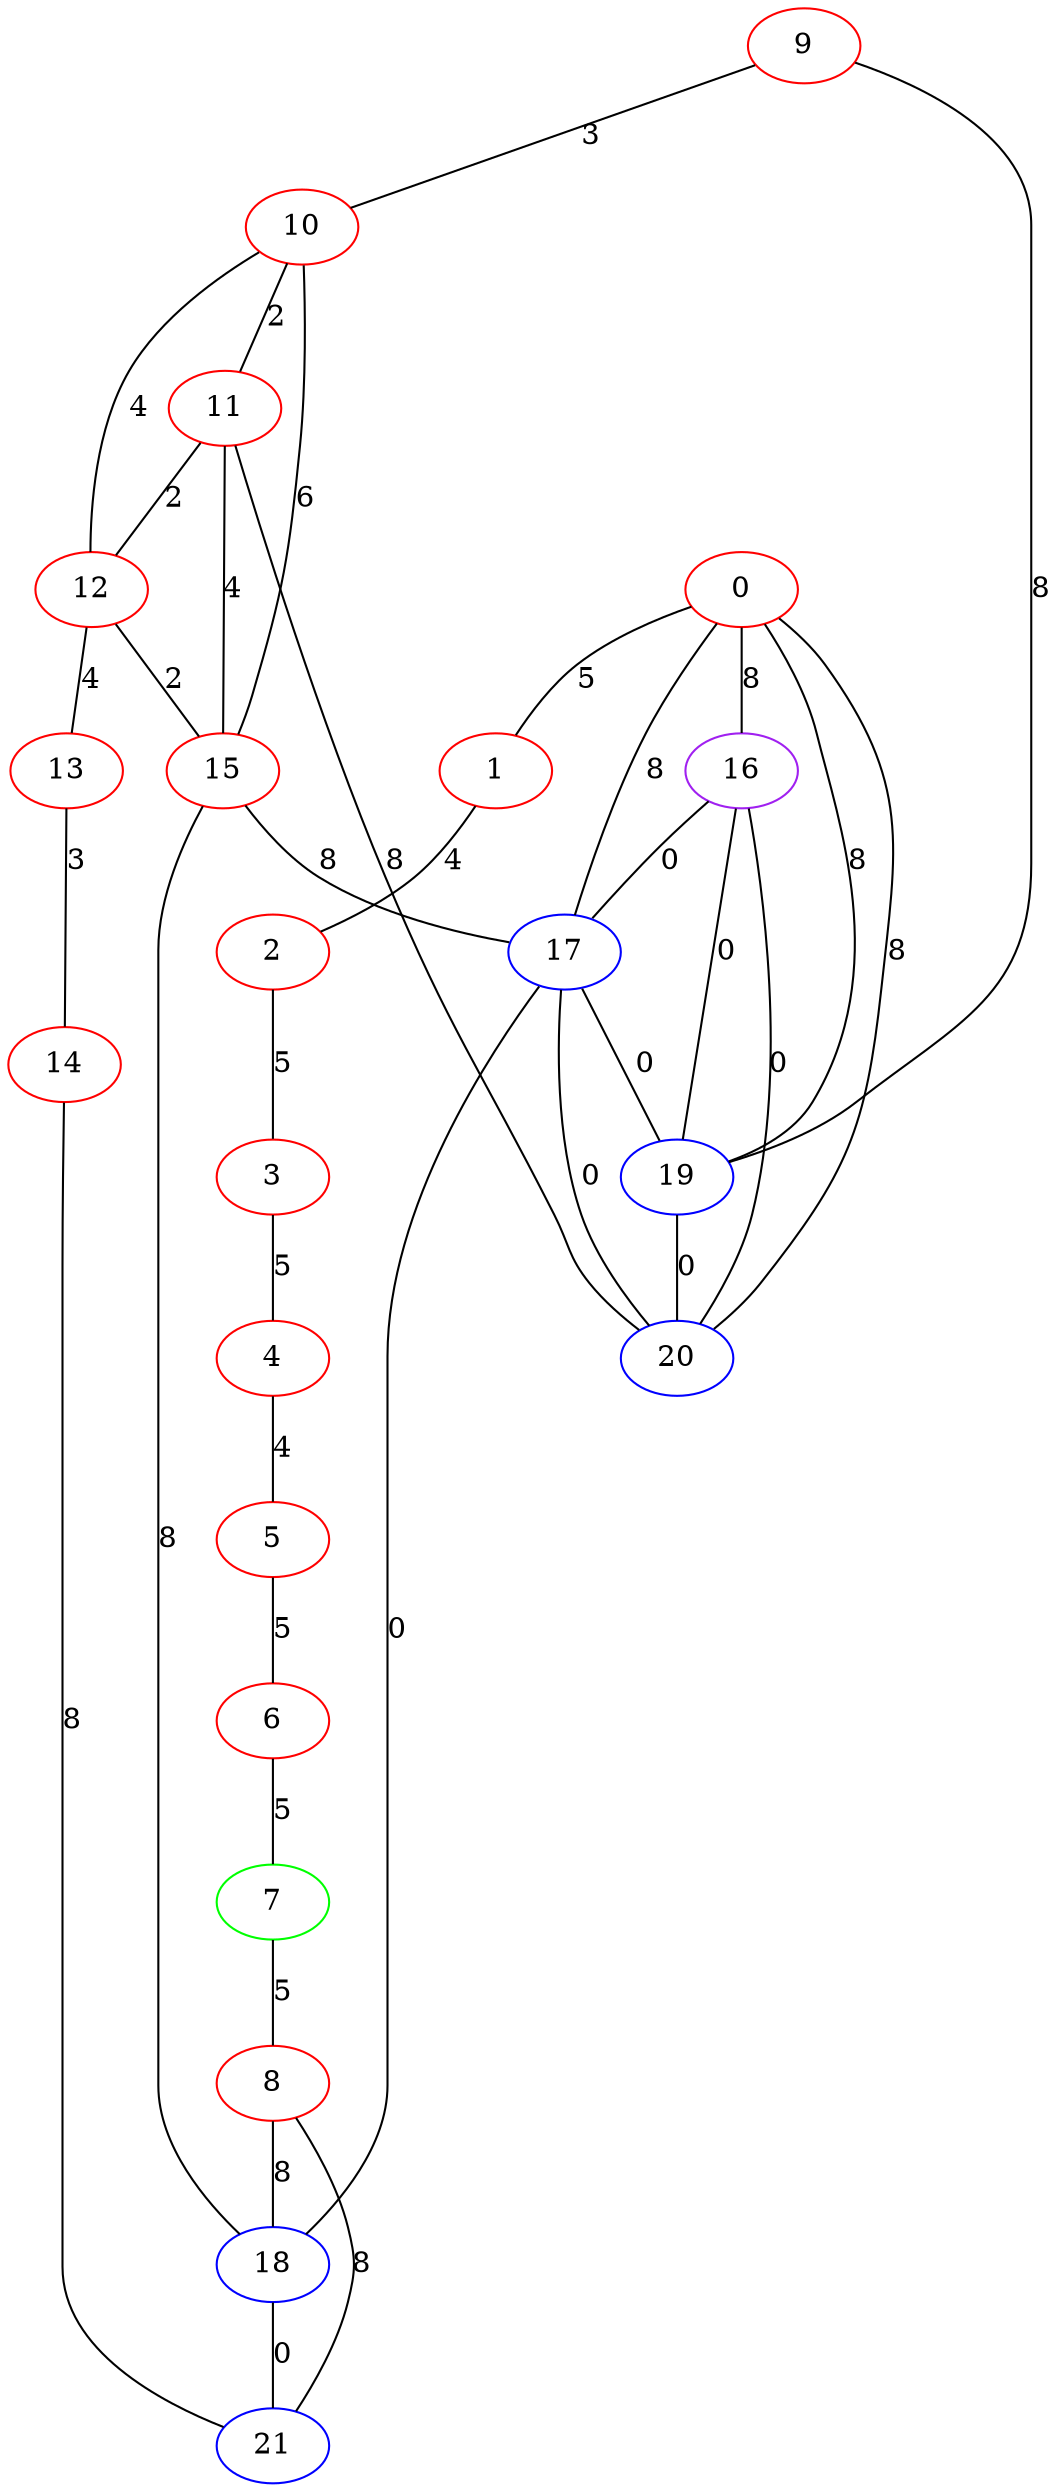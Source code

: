 graph "" {
0 [color=red, weight=1];
1 [color=red, weight=1];
2 [color=red, weight=1];
3 [color=red, weight=1];
4 [color=red, weight=1];
5 [color=red, weight=1];
6 [color=red, weight=1];
7 [color=green, weight=2];
8 [color=red, weight=1];
9 [color=red, weight=1];
10 [color=red, weight=1];
11 [color=red, weight=1];
12 [color=red, weight=1];
13 [color=red, weight=1];
14 [color=red, weight=1];
15 [color=red, weight=1];
16 [color=purple, weight=4];
17 [color=blue, weight=3];
18 [color=blue, weight=3];
19 [color=blue, weight=3];
20 [color=blue, weight=3];
21 [color=blue, weight=3];
0 -- 16  [key=0, label=8];
0 -- 1  [key=0, label=5];
0 -- 19  [key=0, label=8];
0 -- 20  [key=0, label=8];
0 -- 17  [key=0, label=8];
1 -- 2  [key=0, label=4];
2 -- 3  [key=0, label=5];
3 -- 4  [key=0, label=5];
4 -- 5  [key=0, label=4];
5 -- 6  [key=0, label=5];
6 -- 7  [key=0, label=5];
7 -- 8  [key=0, label=5];
8 -- 18  [key=0, label=8];
8 -- 21  [key=0, label=8];
9 -- 10  [key=0, label=3];
9 -- 19  [key=0, label=8];
10 -- 11  [key=0, label=2];
10 -- 12  [key=0, label=4];
10 -- 15  [key=0, label=6];
11 -- 20  [key=0, label=8];
11 -- 12  [key=0, label=2];
11 -- 15  [key=0, label=4];
12 -- 13  [key=0, label=4];
12 -- 15  [key=0, label=2];
13 -- 14  [key=0, label=3];
14 -- 21  [key=0, label=8];
15 -- 17  [key=0, label=8];
15 -- 18  [key=0, label=8];
16 -- 17  [key=0, label=0];
16 -- 19  [key=0, label=0];
16 -- 20  [key=0, label=0];
17 -- 18  [key=0, label=0];
17 -- 19  [key=0, label=0];
17 -- 20  [key=0, label=0];
18 -- 21  [key=0, label=0];
19 -- 20  [key=0, label=0];
}
